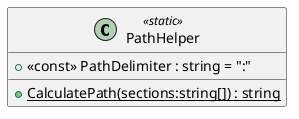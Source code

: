 @startuml
class PathHelper <<static>> {
    + <<const>> PathDelimiter : string = ":"
    + {static} CalculatePath(sections:string[]) : string
}
@enduml
